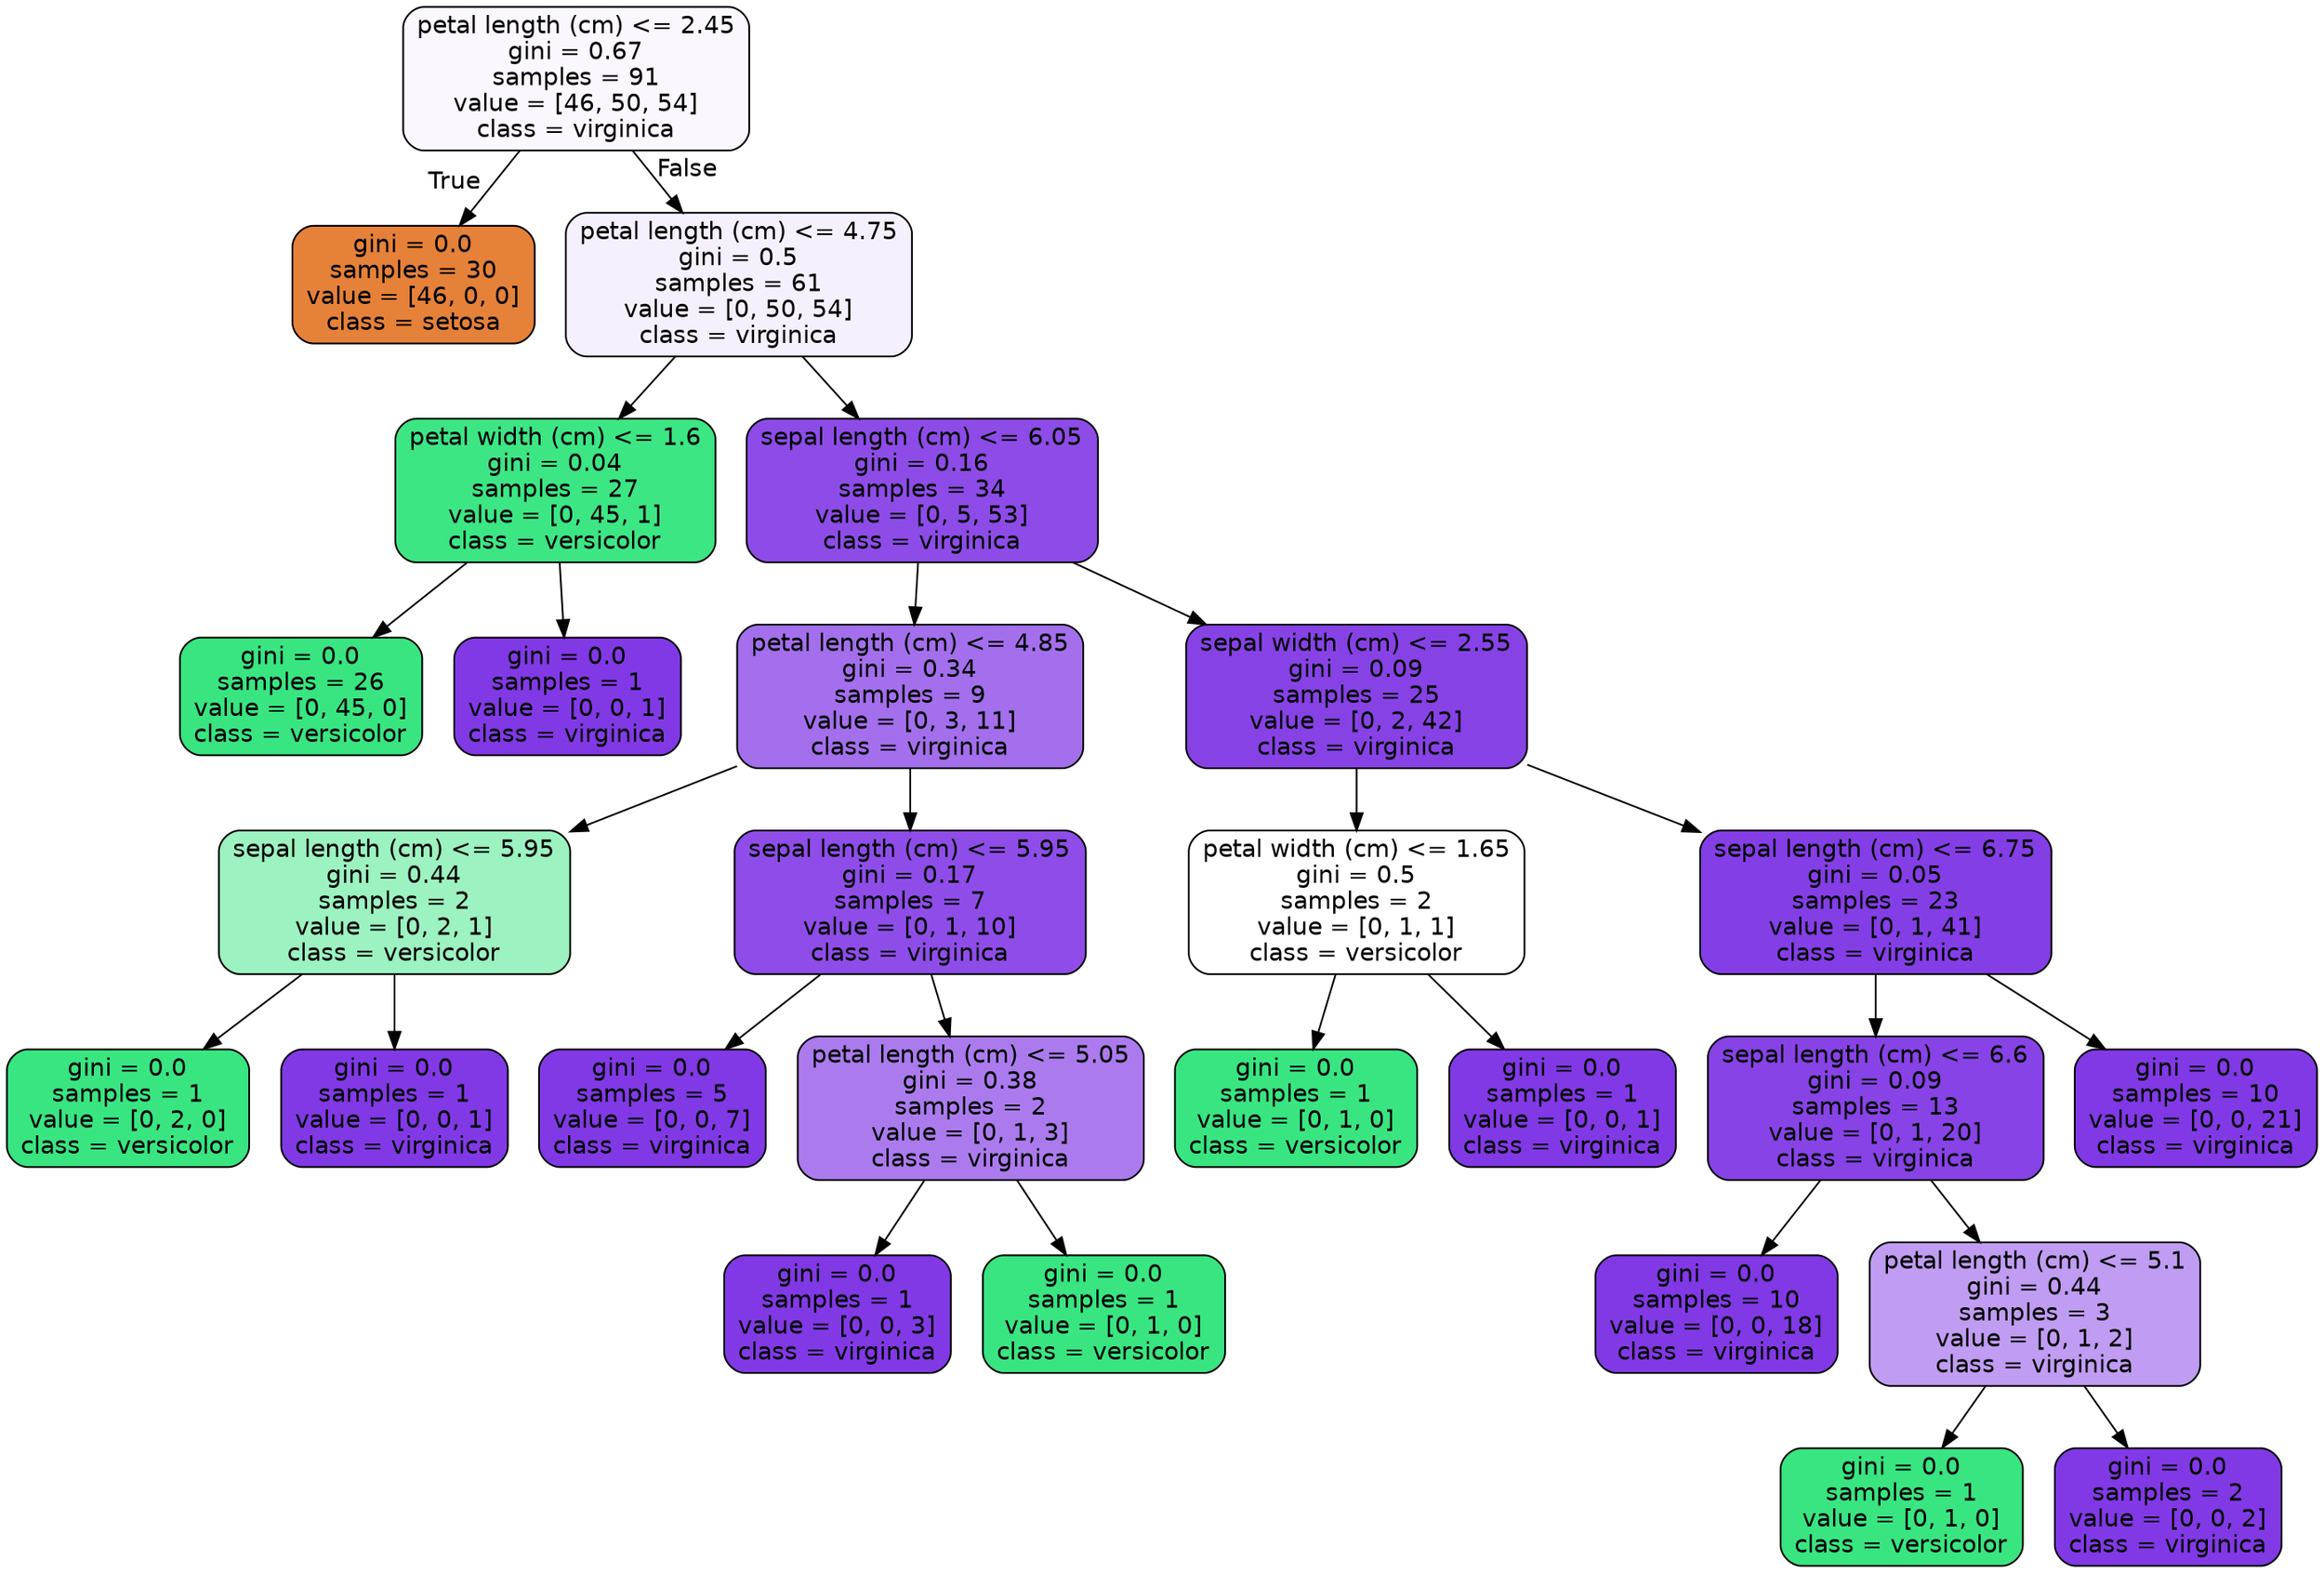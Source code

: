 digraph Tree {
node [shape=box, style="filled, rounded", color="black", fontname="helvetica"] ;
edge [fontname="helvetica"] ;
0 [label="petal length (cm) <= 2.45\ngini = 0.67\nsamples = 91\nvalue = [46, 50, 54]\nclass = virginica", fillcolor="#faf7fe"] ;
1 [label="gini = 0.0\nsamples = 30\nvalue = [46, 0, 0]\nclass = setosa", fillcolor="#e58139"] ;
0 -> 1 [labeldistance=2.5, labelangle=45, headlabel="True"] ;
2 [label="petal length (cm) <= 4.75\ngini = 0.5\nsamples = 61\nvalue = [0, 50, 54]\nclass = virginica", fillcolor="#f6f0fd"] ;
0 -> 2 [labeldistance=2.5, labelangle=-45, headlabel="False"] ;
3 [label="petal width (cm) <= 1.6\ngini = 0.04\nsamples = 27\nvalue = [0, 45, 1]\nclass = versicolor", fillcolor="#3de684"] ;
2 -> 3 ;
4 [label="gini = 0.0\nsamples = 26\nvalue = [0, 45, 0]\nclass = versicolor", fillcolor="#39e581"] ;
3 -> 4 ;
5 [label="gini = 0.0\nsamples = 1\nvalue = [0, 0, 1]\nclass = virginica", fillcolor="#8139e5"] ;
3 -> 5 ;
6 [label="sepal length (cm) <= 6.05\ngini = 0.16\nsamples = 34\nvalue = [0, 5, 53]\nclass = virginica", fillcolor="#8d4ce7"] ;
2 -> 6 ;
7 [label="petal length (cm) <= 4.85\ngini = 0.34\nsamples = 9\nvalue = [0, 3, 11]\nclass = virginica", fillcolor="#a36fec"] ;
6 -> 7 ;
8 [label="sepal length (cm) <= 5.95\ngini = 0.44\nsamples = 2\nvalue = [0, 2, 1]\nclass = versicolor", fillcolor="#9cf2c0"] ;
7 -> 8 ;
9 [label="gini = 0.0\nsamples = 1\nvalue = [0, 2, 0]\nclass = versicolor", fillcolor="#39e581"] ;
8 -> 9 ;
10 [label="gini = 0.0\nsamples = 1\nvalue = [0, 0, 1]\nclass = virginica", fillcolor="#8139e5"] ;
8 -> 10 ;
11 [label="sepal length (cm) <= 5.95\ngini = 0.17\nsamples = 7\nvalue = [0, 1, 10]\nclass = virginica", fillcolor="#8e4de8"] ;
7 -> 11 ;
12 [label="gini = 0.0\nsamples = 5\nvalue = [0, 0, 7]\nclass = virginica", fillcolor="#8139e5"] ;
11 -> 12 ;
13 [label="petal length (cm) <= 5.05\ngini = 0.38\nsamples = 2\nvalue = [0, 1, 3]\nclass = virginica", fillcolor="#ab7bee"] ;
11 -> 13 ;
14 [label="gini = 0.0\nsamples = 1\nvalue = [0, 0, 3]\nclass = virginica", fillcolor="#8139e5"] ;
13 -> 14 ;
15 [label="gini = 0.0\nsamples = 1\nvalue = [0, 1, 0]\nclass = versicolor", fillcolor="#39e581"] ;
13 -> 15 ;
16 [label="sepal width (cm) <= 2.55\ngini = 0.09\nsamples = 25\nvalue = [0, 2, 42]\nclass = virginica", fillcolor="#8742e6"] ;
6 -> 16 ;
17 [label="petal width (cm) <= 1.65\ngini = 0.5\nsamples = 2\nvalue = [0, 1, 1]\nclass = versicolor", fillcolor="#ffffff"] ;
16 -> 17 ;
18 [label="gini = 0.0\nsamples = 1\nvalue = [0, 1, 0]\nclass = versicolor", fillcolor="#39e581"] ;
17 -> 18 ;
19 [label="gini = 0.0\nsamples = 1\nvalue = [0, 0, 1]\nclass = virginica", fillcolor="#8139e5"] ;
17 -> 19 ;
20 [label="sepal length (cm) <= 6.75\ngini = 0.05\nsamples = 23\nvalue = [0, 1, 41]\nclass = virginica", fillcolor="#843ee6"] ;
16 -> 20 ;
21 [label="sepal length (cm) <= 6.6\ngini = 0.09\nsamples = 13\nvalue = [0, 1, 20]\nclass = virginica", fillcolor="#8743e6"] ;
20 -> 21 ;
22 [label="gini = 0.0\nsamples = 10\nvalue = [0, 0, 18]\nclass = virginica", fillcolor="#8139e5"] ;
21 -> 22 ;
23 [label="petal length (cm) <= 5.1\ngini = 0.44\nsamples = 3\nvalue = [0, 1, 2]\nclass = virginica", fillcolor="#c09cf2"] ;
21 -> 23 ;
24 [label="gini = 0.0\nsamples = 1\nvalue = [0, 1, 0]\nclass = versicolor", fillcolor="#39e581"] ;
23 -> 24 ;
25 [label="gini = 0.0\nsamples = 2\nvalue = [0, 0, 2]\nclass = virginica", fillcolor="#8139e5"] ;
23 -> 25 ;
26 [label="gini = 0.0\nsamples = 10\nvalue = [0, 0, 21]\nclass = virginica", fillcolor="#8139e5"] ;
20 -> 26 ;
}